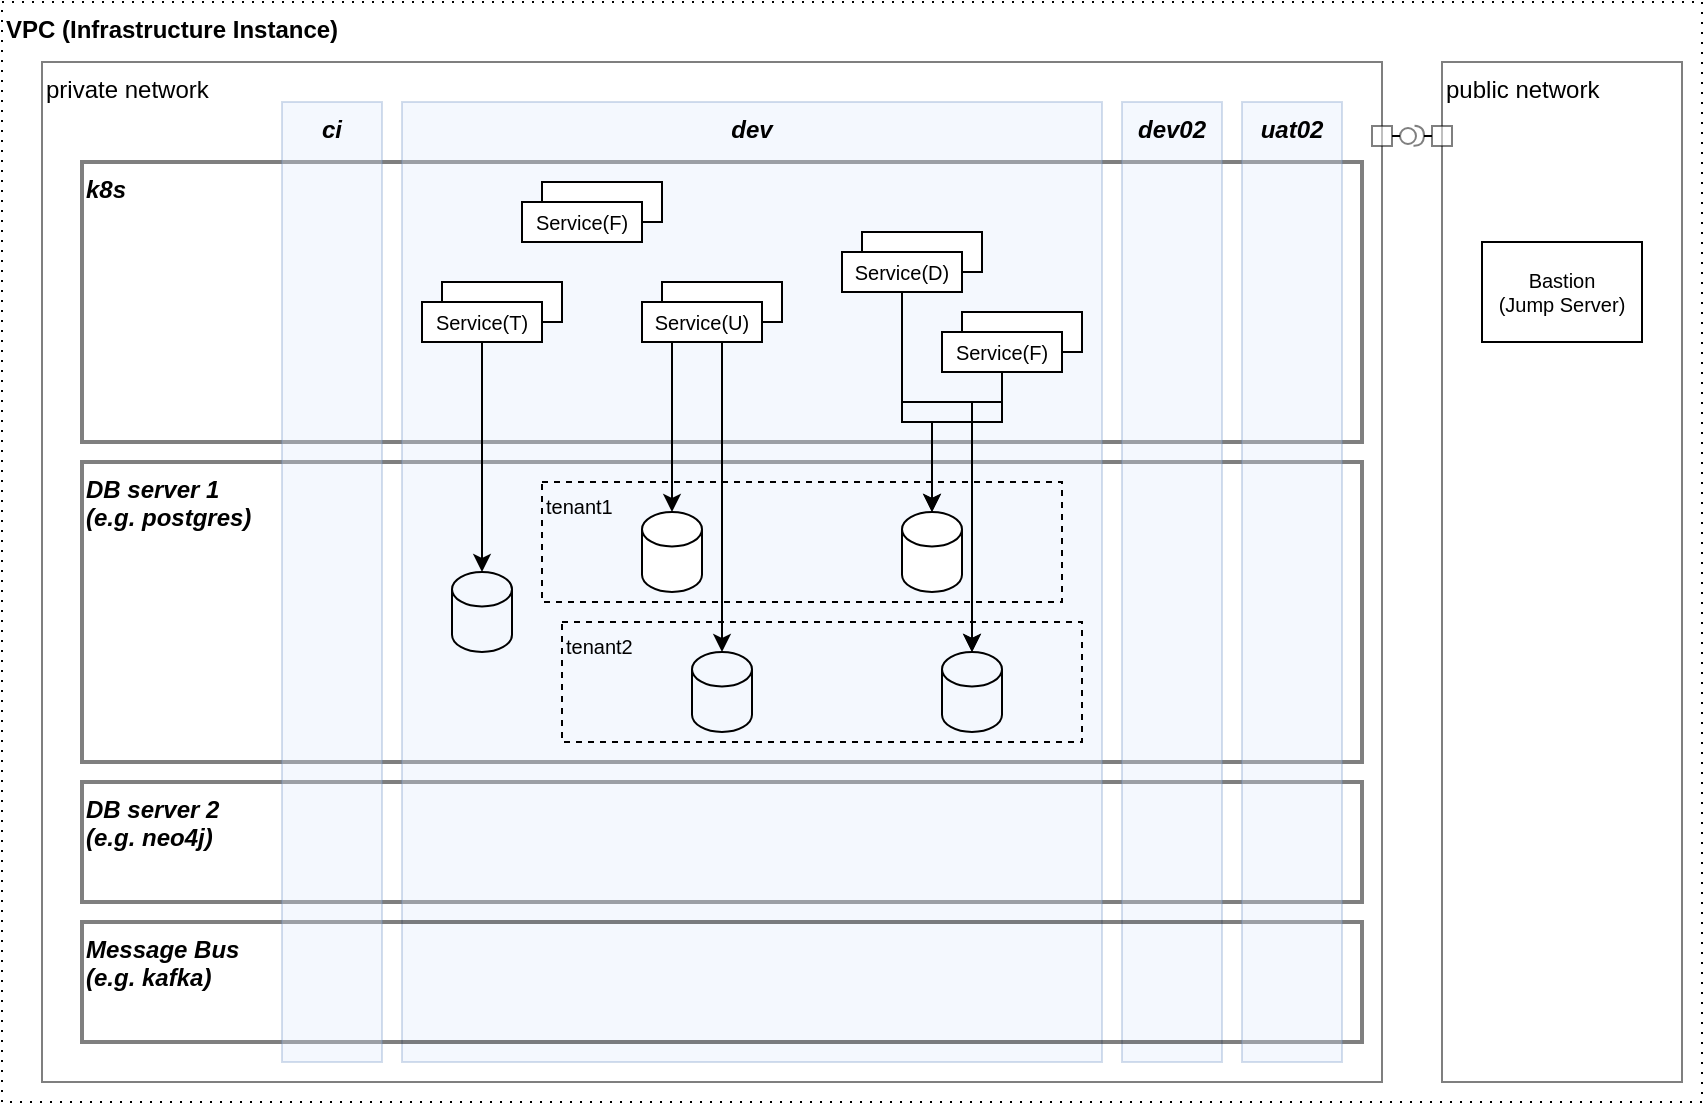 <mxfile version="21.6.8" type="device">
  <diagram name="Page-1" id="c4acf3e9-155e-7222-9cf6-157b1a14988f">
    <mxGraphModel dx="784" dy="439" grid="1" gridSize="10" guides="1" tooltips="1" connect="1" arrows="1" fold="1" page="1" pageScale="1" pageWidth="1169" pageHeight="827" background="none" math="0" shadow="0">
      <root>
        <mxCell id="0" />
        <mxCell id="1" parent="0" />
        <mxCell id="on0BcYr9je2dkrzuS52b-1" value="VPC (Infrastructure Instance)" style="rounded=0;whiteSpace=wrap;html=1;dashed=1;fillColor=none;align=left;verticalAlign=top;fontStyle=1;dashPattern=1 4;" parent="1" vertex="1">
          <mxGeometry x="40" y="40" width="850" height="550" as="geometry" />
        </mxCell>
        <mxCell id="on0BcYr9je2dkrzuS52b-2" value="private network" style="rounded=0;whiteSpace=wrap;html=1;fillColor=none;align=left;horizontal=1;verticalAlign=top;spacing=2;opacity=50;" parent="1" vertex="1">
          <mxGeometry x="60" y="70" width="670" height="510" as="geometry" />
        </mxCell>
        <mxCell id="on0BcYr9je2dkrzuS52b-3" value="public network" style="rounded=0;whiteSpace=wrap;html=1;fillColor=none;align=left;horizontal=1;verticalAlign=top;spacing=2;opacity=50;" parent="1" vertex="1">
          <mxGeometry x="760" y="70" width="120" height="510" as="geometry" />
        </mxCell>
        <mxCell id="on0BcYr9je2dkrzuS52b-6" value="k8s" style="rounded=0;whiteSpace=wrap;html=1;fillColor=none;fontStyle=3;verticalAlign=top;align=left;opacity=50;spacingLeft=0;spacingTop=0;strokeWidth=2;" parent="1" vertex="1">
          <mxGeometry x="80" y="120" width="640" height="140" as="geometry" />
        </mxCell>
        <mxCell id="on0BcYr9je2dkrzuS52b-7" value="DB server 1&lt;br&gt;(e.g. postgres)" style="rounded=0;whiteSpace=wrap;html=1;fillColor=none;fontStyle=3;verticalAlign=top;align=left;opacity=50;strokeWidth=2;" parent="1" vertex="1">
          <mxGeometry x="80" y="270" width="640" height="150" as="geometry" />
        </mxCell>
        <mxCell id="on0BcYr9je2dkrzuS52b-64" value="DB server 2&lt;br&gt;(e.g. neo4j)" style="rounded=0;whiteSpace=wrap;html=1;fillColor=none;fontStyle=3;verticalAlign=top;align=left;opacity=50;strokeWidth=2;" parent="1" vertex="1">
          <mxGeometry x="80" y="430" width="640" height="60" as="geometry" />
        </mxCell>
        <mxCell id="on0BcYr9je2dkrzuS52b-5" value="dev02" style="rounded=0;whiteSpace=wrap;html=1;fillColor=#dae8fc;fontStyle=3;verticalAlign=top;align=center;opacity=30;strokeColor=#6c8ebf;" parent="1" vertex="1">
          <mxGeometry x="600" y="90" width="50" height="480" as="geometry" />
        </mxCell>
        <mxCell id="on0BcYr9je2dkrzuS52b-4" value="dev" style="rounded=0;whiteSpace=wrap;html=1;fillColor=#dae8fc;fontStyle=3;verticalAlign=top;align=center;opacity=30;strokeColor=#6c8ebf;" parent="1" vertex="1">
          <mxGeometry x="240" y="90" width="350" height="480" as="geometry" />
        </mxCell>
        <mxCell id="on0BcYr9je2dkrzuS52b-65" value="Message Bus&lt;br&gt;(e.g. kafka)" style="rounded=0;whiteSpace=wrap;html=1;fillColor=none;fontStyle=3;verticalAlign=top;align=left;opacity=50;strokeWidth=2;" parent="1" vertex="1">
          <mxGeometry x="80" y="500" width="640" height="60" as="geometry" />
        </mxCell>
        <mxCell id="on0BcYr9je2dkrzuS52b-67" value="" style="shape=cylinder3;whiteSpace=wrap;html=1;boundedLbl=1;backgroundOutline=1;size=8.63;fontColor=#FF0000;strokeWidth=1;fillColor=none;" parent="1" vertex="1">
          <mxGeometry x="265" y="325" width="30" height="40" as="geometry" />
        </mxCell>
        <mxCell id="on0BcYr9je2dkrzuS52b-68" value="" style="rounded=0;whiteSpace=wrap;html=1;fontColor=#000000;strokeWidth=1;fillColor=default;fontSize=10;" parent="1" vertex="1">
          <mxGeometry x="260" y="180" width="60" height="20" as="geometry" />
        </mxCell>
        <mxCell id="on0BcYr9je2dkrzuS52b-69" value="&lt;font style=&quot;font-size: 10px;&quot;&gt;Service(T)&lt;/font&gt;" style="rounded=0;whiteSpace=wrap;html=1;fontColor=#000000;strokeWidth=1;fillColor=default;fontSize=10;" parent="1" vertex="1">
          <mxGeometry x="250" y="190" width="60" height="20" as="geometry" />
        </mxCell>
        <mxCell id="on0BcYr9je2dkrzuS52b-70" value="" style="endArrow=classic;html=1;rounded=0;fontSize=10;fontColor=#000000;exitX=0.5;exitY=1;exitDx=0;exitDy=0;entryX=0.5;entryY=0;entryDx=0;entryDy=0;entryPerimeter=0;" parent="1" source="on0BcYr9je2dkrzuS52b-69" target="on0BcYr9je2dkrzuS52b-67" edge="1">
          <mxGeometry width="50" height="50" relative="1" as="geometry">
            <mxPoint x="450" y="360" as="sourcePoint" />
            <mxPoint x="500" y="310" as="targetPoint" />
          </mxGeometry>
        </mxCell>
        <mxCell id="on0BcYr9je2dkrzuS52b-71" value="tenant1" style="rounded=0;whiteSpace=wrap;html=1;fontSize=10;fontColor=#000000;strokeWidth=1;fillColor=none;align=left;verticalAlign=top;dashed=1;" parent="1" vertex="1">
          <mxGeometry x="310" y="280" width="260" height="60" as="geometry" />
        </mxCell>
        <mxCell id="on0BcYr9je2dkrzuS52b-72" value="tenant2" style="rounded=0;whiteSpace=wrap;html=1;fontSize=10;fontColor=#000000;strokeWidth=1;fillColor=none;align=left;verticalAlign=top;dashed=1;" parent="1" vertex="1">
          <mxGeometry x="320" y="350" width="260" height="60" as="geometry" />
        </mxCell>
        <mxCell id="on0BcYr9je2dkrzuS52b-73" value="" style="rounded=0;whiteSpace=wrap;html=1;fontColor=#000000;strokeWidth=1;fillColor=default;fontSize=10;" parent="1" vertex="1">
          <mxGeometry x="310" y="130" width="60" height="20" as="geometry" />
        </mxCell>
        <mxCell id="on0BcYr9je2dkrzuS52b-74" value="&lt;font style=&quot;font-size: 10px&quot;&gt;Service(F)&lt;/font&gt;" style="rounded=0;whiteSpace=wrap;html=1;fontColor=#000000;strokeWidth=1;fillColor=default;fontSize=10;" parent="1" vertex="1">
          <mxGeometry x="300" y="140" width="60" height="20" as="geometry" />
        </mxCell>
        <mxCell id="on0BcYr9je2dkrzuS52b-75" value="" style="rounded=0;whiteSpace=wrap;html=1;fontColor=#000000;strokeWidth=1;fillColor=default;fontSize=10;" parent="1" vertex="1">
          <mxGeometry x="370" y="180" width="60" height="20" as="geometry" />
        </mxCell>
        <mxCell id="on0BcYr9je2dkrzuS52b-76" value="&lt;font style=&quot;font-size: 10px&quot;&gt;Service(U)&lt;/font&gt;" style="rounded=0;whiteSpace=wrap;html=1;fontColor=#000000;strokeWidth=1;fillColor=default;fontSize=10;" parent="1" vertex="1">
          <mxGeometry x="360" y="190" width="60" height="20" as="geometry" />
        </mxCell>
        <mxCell id="on0BcYr9je2dkrzuS52b-77" value="" style="shape=cylinder3;whiteSpace=wrap;html=1;boundedLbl=1;backgroundOutline=1;size=8.63;fontColor=#FF0000;strokeWidth=1;fillColor=none;" parent="1" vertex="1">
          <mxGeometry x="385" y="365" width="30" height="40" as="geometry" />
        </mxCell>
        <mxCell id="on0BcYr9je2dkrzuS52b-79" value="" style="rounded=0;whiteSpace=wrap;html=1;fontColor=#000000;strokeWidth=1;fillColor=default;fontSize=10;" parent="1" vertex="1">
          <mxGeometry x="470" y="155" width="60" height="20" as="geometry" />
        </mxCell>
        <mxCell id="on0BcYr9je2dkrzuS52b-80" value="&lt;font style=&quot;font-size: 10px&quot;&gt;Service(D)&lt;/font&gt;" style="rounded=0;whiteSpace=wrap;html=1;fontColor=#000000;strokeWidth=1;fillColor=default;fontSize=10;" parent="1" vertex="1">
          <mxGeometry x="460" y="165" width="60" height="20" as="geometry" />
        </mxCell>
        <mxCell id="on0BcYr9je2dkrzuS52b-81" value="" style="rounded=0;whiteSpace=wrap;html=1;fontColor=#000000;strokeWidth=1;fillColor=default;fontSize=10;" parent="1" vertex="1">
          <mxGeometry x="520" y="195" width="60" height="20" as="geometry" />
        </mxCell>
        <mxCell id="on0BcYr9je2dkrzuS52b-82" value="&lt;font style=&quot;font-size: 10px&quot;&gt;Service(F)&lt;/font&gt;" style="rounded=0;whiteSpace=wrap;html=1;fontColor=#000000;strokeWidth=1;fillColor=default;fontSize=10;" parent="1" vertex="1">
          <mxGeometry x="510" y="205" width="60" height="20" as="geometry" />
        </mxCell>
        <mxCell id="on0BcYr9je2dkrzuS52b-83" value="" style="endArrow=classic;html=1;rounded=0;fontSize=10;fontColor=#000000;entryX=0.5;entryY=0;entryDx=0;entryDy=0;entryPerimeter=0;exitX=0.25;exitY=1;exitDx=0;exitDy=0;" parent="1" source="on0BcYr9je2dkrzuS52b-76" target="on0BcYr9je2dkrzuS52b-78" edge="1">
          <mxGeometry width="50" height="50" relative="1" as="geometry">
            <mxPoint x="370" y="270" as="sourcePoint" />
            <mxPoint x="370" y="510" as="targetPoint" />
          </mxGeometry>
        </mxCell>
        <mxCell id="on0BcYr9je2dkrzuS52b-84" value="" style="endArrow=classic;html=1;rounded=0;fontSize=10;fontColor=#000000;exitX=0.5;exitY=1;exitDx=0;exitDy=0;entryX=0.5;entryY=0;entryDx=0;entryDy=0;entryPerimeter=0;edgeStyle=orthogonalEdgeStyle;" parent="1" source="on0BcYr9je2dkrzuS52b-76" target="on0BcYr9je2dkrzuS52b-77" edge="1">
          <mxGeometry width="50" height="50" relative="1" as="geometry">
            <mxPoint x="480" y="270" as="sourcePoint" />
            <mxPoint x="480" y="480" as="targetPoint" />
            <Array as="points">
              <mxPoint x="400" y="210" />
            </Array>
          </mxGeometry>
        </mxCell>
        <mxCell id="on0BcYr9je2dkrzuS52b-78" value="" style="shape=cylinder3;whiteSpace=wrap;html=1;boundedLbl=1;backgroundOutline=1;size=8.63;fontColor=#FF0000;strokeWidth=1;fillColor=default;" parent="1" vertex="1">
          <mxGeometry x="360" y="295" width="30" height="40" as="geometry" />
        </mxCell>
        <mxCell id="on0BcYr9je2dkrzuS52b-86" value="" style="endArrow=classic;html=1;rounded=0;fontSize=10;fontColor=#000000;exitX=0.5;exitY=1;exitDx=0;exitDy=0;entryX=0.5;entryY=0;entryDx=0;entryDy=0;entryPerimeter=0;edgeStyle=orthogonalEdgeStyle;" parent="1" source="on0BcYr9je2dkrzuS52b-80" target="on0BcYr9je2dkrzuS52b-85" edge="1">
          <mxGeometry width="50" height="50" relative="1" as="geometry">
            <mxPoint x="480" y="270" as="sourcePoint" />
            <mxPoint x="490" y="560" as="targetPoint" />
            <Array as="points">
              <mxPoint x="490" y="250" />
              <mxPoint x="505" y="250" />
            </Array>
          </mxGeometry>
        </mxCell>
        <mxCell id="on0BcYr9je2dkrzuS52b-87" value="" style="endArrow=classic;html=1;rounded=0;fontSize=10;fontColor=#000000;exitX=0.5;exitY=1;exitDx=0;exitDy=0;entryX=0.5;entryY=0;entryDx=0;entryDy=0;entryPerimeter=0;edgeStyle=orthogonalEdgeStyle;" parent="1" source="on0BcYr9je2dkrzuS52b-82" target="on0BcYr9je2dkrzuS52b-85" edge="1">
          <mxGeometry width="50" height="50" relative="1" as="geometry">
            <mxPoint x="580" y="270" as="sourcePoint" />
            <mxPoint x="590" y="485" as="targetPoint" />
            <Array as="points">
              <mxPoint x="540" y="250" />
              <mxPoint x="505" y="250" />
            </Array>
          </mxGeometry>
        </mxCell>
        <mxCell id="on0BcYr9je2dkrzuS52b-88" value="" style="shape=cylinder3;whiteSpace=wrap;html=1;boundedLbl=1;backgroundOutline=1;size=8.63;fontColor=#FF0000;strokeWidth=1;fillColor=none;" parent="1" vertex="1">
          <mxGeometry x="510" y="365" width="30" height="40" as="geometry" />
        </mxCell>
        <mxCell id="on0BcYr9je2dkrzuS52b-89" value="" style="endArrow=classic;html=1;rounded=0;fontSize=10;fontColor=#000000;exitX=0.5;exitY=1;exitDx=0;exitDy=0;entryX=0.5;entryY=0;entryDx=0;entryDy=0;entryPerimeter=0;edgeStyle=orthogonalEdgeStyle;" parent="1" source="on0BcYr9je2dkrzuS52b-80" target="on0BcYr9je2dkrzuS52b-88" edge="1">
          <mxGeometry width="50" height="50" relative="1" as="geometry">
            <mxPoint x="580" y="270" as="sourcePoint" />
            <mxPoint x="605" y="485" as="targetPoint" />
            <Array as="points">
              <mxPoint x="490" y="240" />
              <mxPoint x="525" y="240" />
            </Array>
          </mxGeometry>
        </mxCell>
        <mxCell id="on0BcYr9je2dkrzuS52b-90" value="" style="endArrow=classic;html=1;rounded=0;fontSize=10;fontColor=#000000;exitX=0.5;exitY=1;exitDx=0;exitDy=0;entryX=0.5;entryY=0;entryDx=0;entryDy=0;entryPerimeter=0;edgeStyle=orthogonalEdgeStyle;" parent="1" source="on0BcYr9je2dkrzuS52b-82" target="on0BcYr9je2dkrzuS52b-88" edge="1">
          <mxGeometry width="50" height="50" relative="1" as="geometry">
            <mxPoint x="630" y="310" as="sourcePoint" />
            <mxPoint x="605" y="485" as="targetPoint" />
            <Array as="points">
              <mxPoint x="540" y="240" />
              <mxPoint x="525" y="240" />
            </Array>
          </mxGeometry>
        </mxCell>
        <mxCell id="on0BcYr9je2dkrzuS52b-85" value="" style="shape=cylinder3;whiteSpace=wrap;html=1;boundedLbl=1;backgroundOutline=1;size=8.63;fontColor=#FF0000;strokeWidth=1;fillColor=default;" parent="1" vertex="1">
          <mxGeometry x="490" y="295" width="30" height="40" as="geometry" />
        </mxCell>
        <mxCell id="HGr7khHlh2UES-DU35sZ-1" value="uat02" style="rounded=0;whiteSpace=wrap;html=1;fillColor=#dae8fc;fontStyle=3;verticalAlign=top;align=center;opacity=30;strokeColor=#6c8ebf;" parent="1" vertex="1">
          <mxGeometry x="660" y="90" width="50" height="480" as="geometry" />
        </mxCell>
        <mxCell id="HGr7khHlh2UES-DU35sZ-2" value="" style="html=1;rounded=0;opacity=50;" parent="1" vertex="1">
          <mxGeometry x="725" y="102" width="10" height="10" as="geometry" />
        </mxCell>
        <mxCell id="HGr7khHlh2UES-DU35sZ-3" value="" style="endArrow=none;html=1;rounded=0;align=center;verticalAlign=top;endFill=0;labelBackgroundColor=none;endSize=2;" parent="1" source="HGr7khHlh2UES-DU35sZ-2" target="HGr7khHlh2UES-DU35sZ-4" edge="1">
          <mxGeometry relative="1" as="geometry" />
        </mxCell>
        <mxCell id="HGr7khHlh2UES-DU35sZ-4" value="" style="ellipse;html=1;fontSize=11;align=center;fillColor=none;points=[];aspect=fixed;resizable=0;verticalAlign=bottom;labelPosition=center;verticalLabelPosition=top;flipH=1;opacity=50;" parent="1" vertex="1">
          <mxGeometry x="739" y="103" width="8" height="8" as="geometry" />
        </mxCell>
        <mxCell id="HGr7khHlh2UES-DU35sZ-5" value="" style="html=1;rounded=0;opacity=50;" parent="1" vertex="1">
          <mxGeometry x="755" y="102" width="10" height="10" as="geometry" />
        </mxCell>
        <mxCell id="HGr7khHlh2UES-DU35sZ-6" value="" style="endArrow=none;html=1;rounded=0;align=center;verticalAlign=top;endFill=0;labelBackgroundColor=none;endSize=2;" parent="1" source="HGr7khHlh2UES-DU35sZ-5" target="HGr7khHlh2UES-DU35sZ-7" edge="1">
          <mxGeometry relative="1" as="geometry">
            <mxPoint x="990" y="277" as="targetPoint" />
          </mxGeometry>
        </mxCell>
        <mxCell id="HGr7khHlh2UES-DU35sZ-7" value="" style="shape=requiredInterface;html=1;fontSize=11;align=center;fillColor=none;points=[];aspect=fixed;resizable=0;verticalAlign=bottom;labelPosition=center;verticalLabelPosition=top;flipH=1;opacity=50;rotation=-177;" parent="1" vertex="1">
          <mxGeometry x="746" y="102" width="5" height="10" as="geometry" />
        </mxCell>
        <mxCell id="HGr7khHlh2UES-DU35sZ-9" value="&lt;font style=&quot;font-size: 10px&quot;&gt;Bastion&lt;br&gt;(Jump Server)&lt;br&gt;&lt;/font&gt;" style="rounded=0;whiteSpace=wrap;html=1;fontColor=#000000;strokeWidth=1;fillColor=default;fontSize=10;" parent="1" vertex="1">
          <mxGeometry x="780" y="160" width="80" height="50" as="geometry" />
        </mxCell>
        <mxCell id="RahCnRPgdlmLQcJkxOCr-1" value="ci" style="rounded=0;whiteSpace=wrap;html=1;fillColor=#dae8fc;fontStyle=3;verticalAlign=top;align=center;opacity=30;strokeColor=#6c8ebf;" vertex="1" parent="1">
          <mxGeometry x="180" y="90" width="50" height="480" as="geometry" />
        </mxCell>
      </root>
    </mxGraphModel>
  </diagram>
</mxfile>

